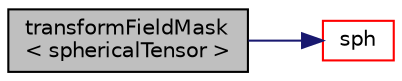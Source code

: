 digraph "transformFieldMask&lt; sphericalTensor &gt;"
{
  bgcolor="transparent";
  edge [fontname="Helvetica",fontsize="10",labelfontname="Helvetica",labelfontsize="10"];
  node [fontname="Helvetica",fontsize="10",shape=record];
  rankdir="LR";
  Node79900 [label="transformFieldMask\l\< sphericalTensor \>",height=0.2,width=0.4,color="black", fillcolor="grey75", style="filled", fontcolor="black"];
  Node79900 -> Node79901 [color="midnightblue",fontsize="10",style="solid",fontname="Helvetica"];
  Node79901 [label="sph",height=0.2,width=0.4,color="red",URL="$a21851.html#a4c231344f4746c48a3607f02e46a1a37",tooltip="Return the spherical part of a diagonal tensor. "];
}
